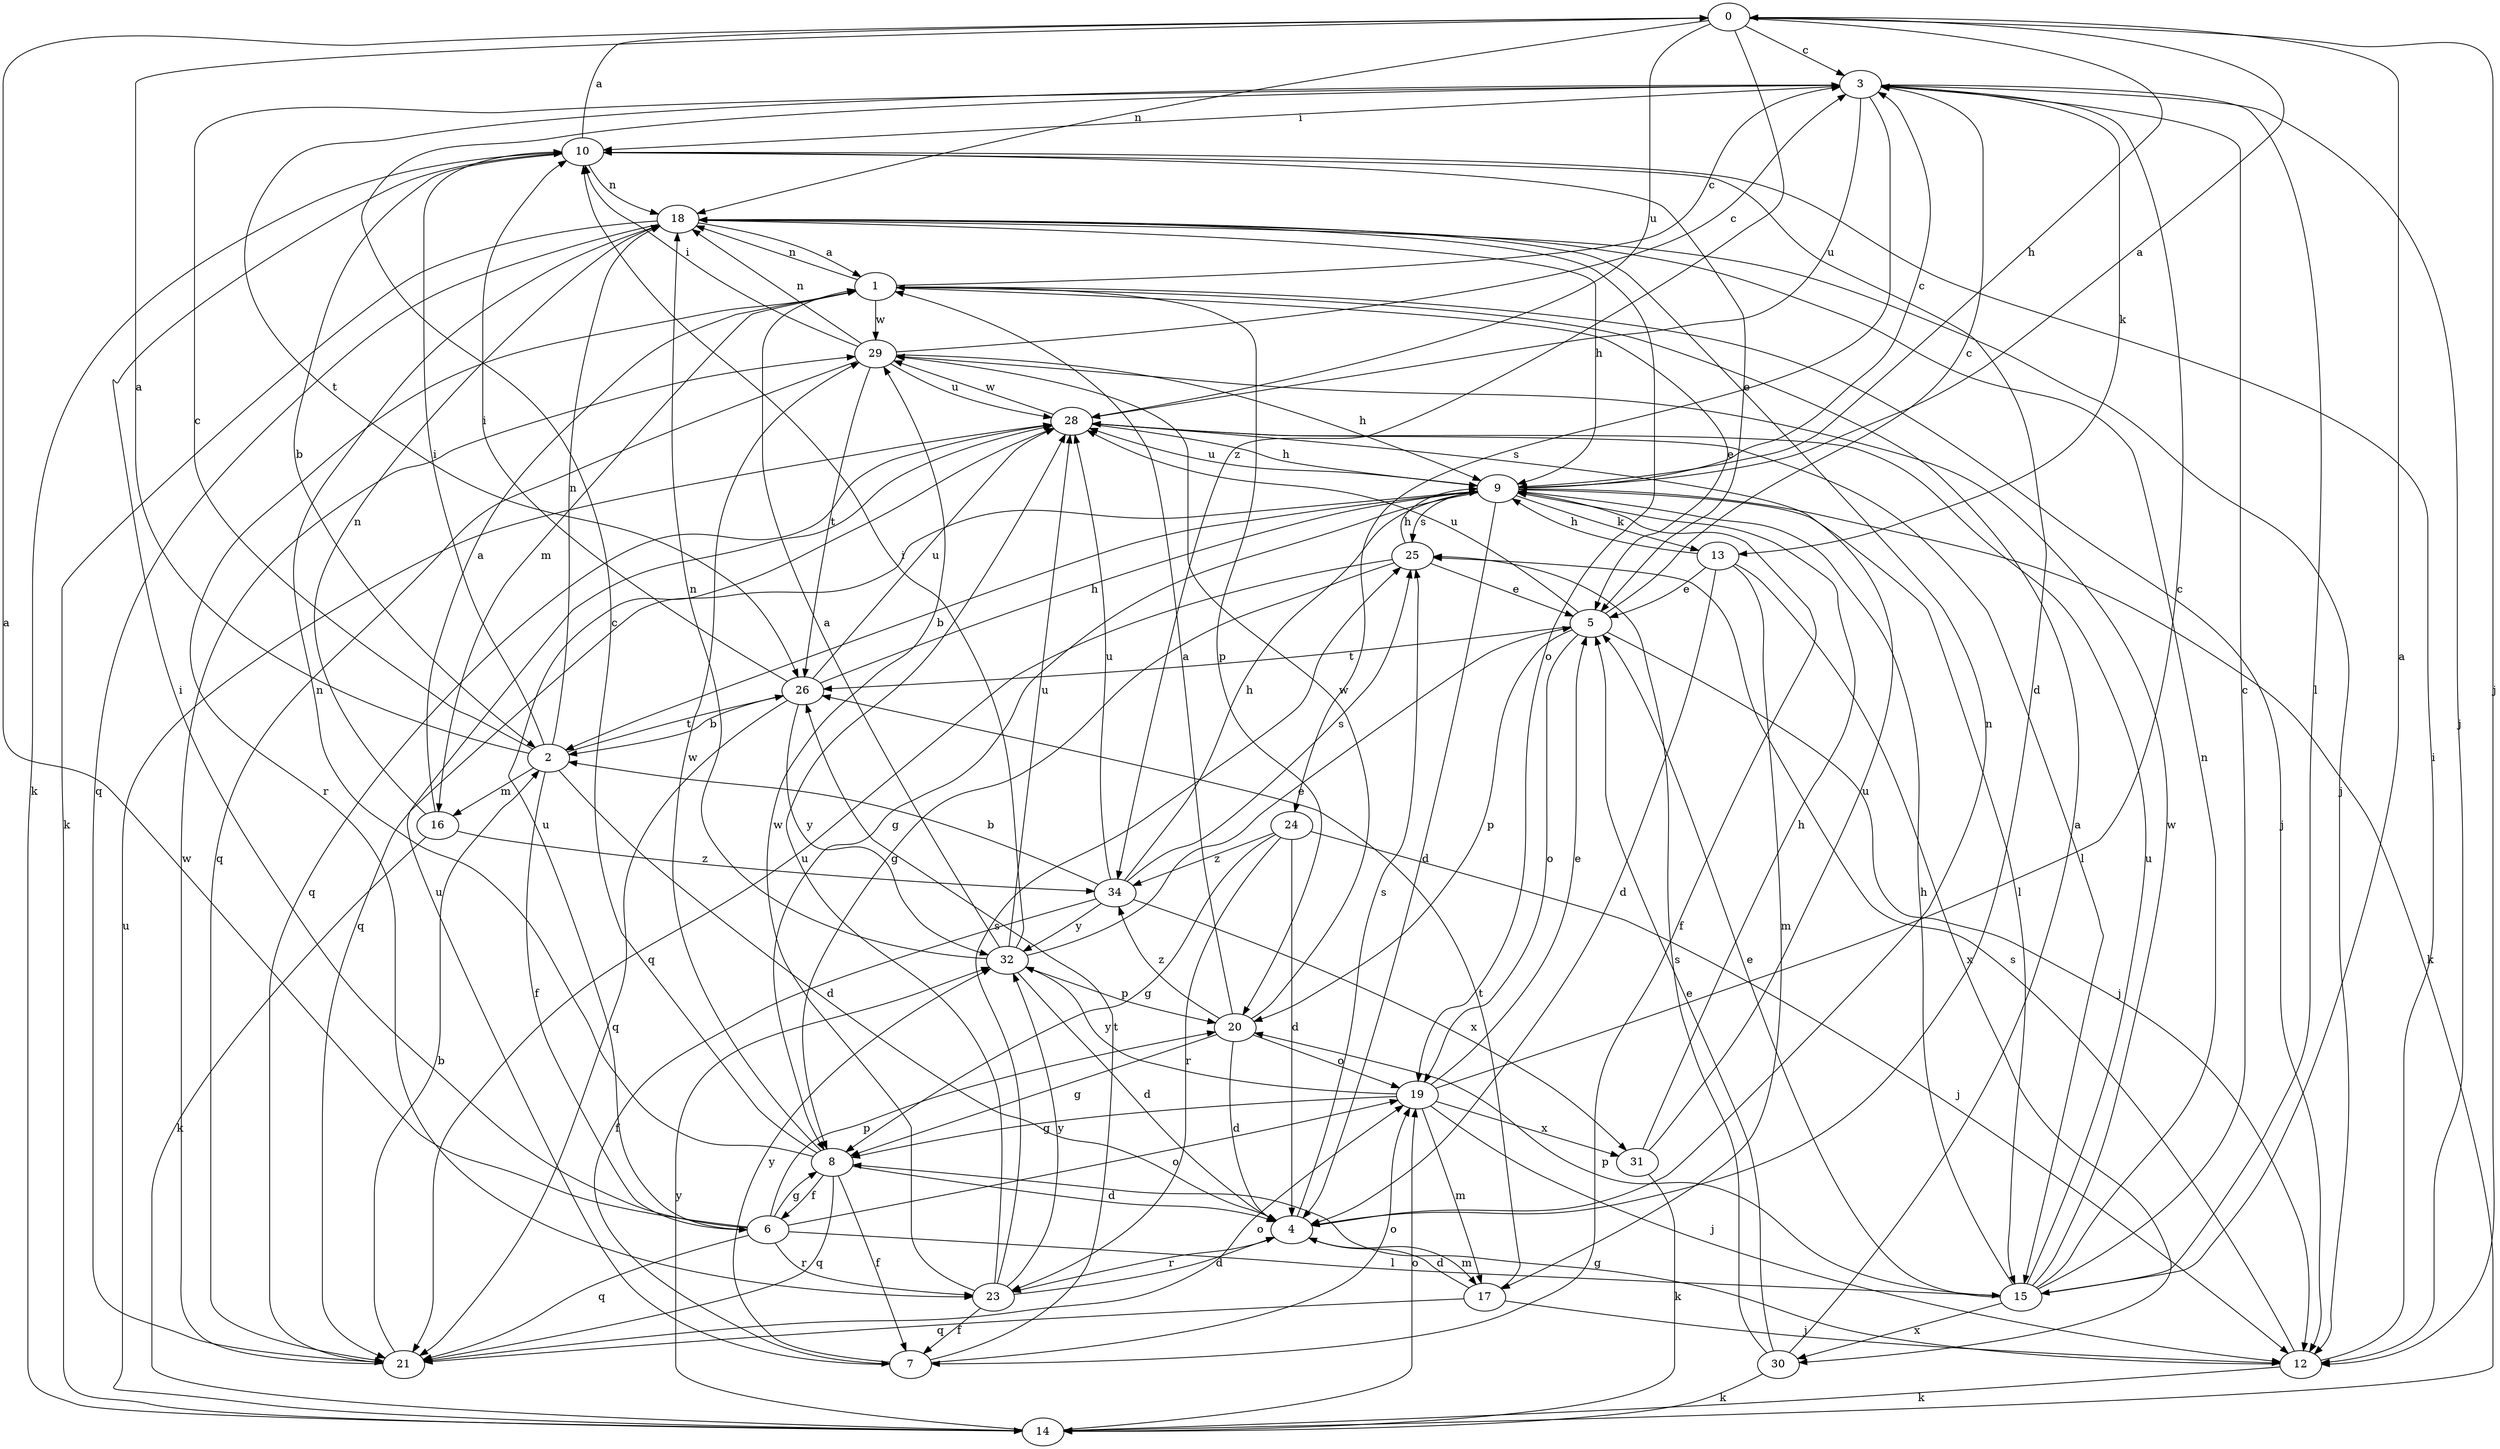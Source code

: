 strict digraph  {
0;
1;
2;
3;
4;
5;
6;
7;
8;
9;
10;
12;
13;
14;
15;
16;
17;
18;
19;
20;
21;
23;
24;
25;
26;
28;
29;
30;
31;
32;
34;
0 -> 3  [label=c];
0 -> 9  [label=h];
0 -> 12  [label=j];
0 -> 18  [label=n];
0 -> 28  [label=u];
0 -> 34  [label=z];
1 -> 3  [label=c];
1 -> 5  [label=e];
1 -> 12  [label=j];
1 -> 16  [label=m];
1 -> 18  [label=n];
1 -> 20  [label=p];
1 -> 23  [label=r];
1 -> 29  [label=w];
2 -> 0  [label=a];
2 -> 3  [label=c];
2 -> 4  [label=d];
2 -> 6  [label=f];
2 -> 10  [label=i];
2 -> 16  [label=m];
2 -> 18  [label=n];
2 -> 26  [label=t];
3 -> 10  [label=i];
3 -> 12  [label=j];
3 -> 13  [label=k];
3 -> 15  [label=l];
3 -> 24  [label=s];
3 -> 26  [label=t];
3 -> 28  [label=u];
4 -> 17  [label=m];
4 -> 18  [label=n];
4 -> 23  [label=r];
4 -> 25  [label=s];
5 -> 3  [label=c];
5 -> 12  [label=j];
5 -> 19  [label=o];
5 -> 20  [label=p];
5 -> 26  [label=t];
5 -> 28  [label=u];
6 -> 0  [label=a];
6 -> 8  [label=g];
6 -> 10  [label=i];
6 -> 15  [label=l];
6 -> 19  [label=o];
6 -> 20  [label=p];
6 -> 21  [label=q];
6 -> 23  [label=r];
6 -> 28  [label=u];
7 -> 19  [label=o];
7 -> 26  [label=t];
7 -> 28  [label=u];
7 -> 32  [label=y];
8 -> 3  [label=c];
8 -> 4  [label=d];
8 -> 6  [label=f];
8 -> 7  [label=f];
8 -> 18  [label=n];
8 -> 21  [label=q];
8 -> 29  [label=w];
9 -> 0  [label=a];
9 -> 2  [label=b];
9 -> 3  [label=c];
9 -> 4  [label=d];
9 -> 7  [label=f];
9 -> 8  [label=g];
9 -> 13  [label=k];
9 -> 14  [label=k];
9 -> 15  [label=l];
9 -> 21  [label=q];
9 -> 25  [label=s];
9 -> 28  [label=u];
10 -> 0  [label=a];
10 -> 2  [label=b];
10 -> 4  [label=d];
10 -> 5  [label=e];
10 -> 14  [label=k];
10 -> 18  [label=n];
12 -> 8  [label=g];
12 -> 10  [label=i];
12 -> 14  [label=k];
12 -> 25  [label=s];
13 -> 4  [label=d];
13 -> 5  [label=e];
13 -> 9  [label=h];
13 -> 17  [label=m];
13 -> 30  [label=x];
14 -> 19  [label=o];
14 -> 28  [label=u];
14 -> 32  [label=y];
15 -> 0  [label=a];
15 -> 3  [label=c];
15 -> 5  [label=e];
15 -> 9  [label=h];
15 -> 18  [label=n];
15 -> 20  [label=p];
15 -> 28  [label=u];
15 -> 29  [label=w];
15 -> 30  [label=x];
16 -> 1  [label=a];
16 -> 14  [label=k];
16 -> 18  [label=n];
16 -> 34  [label=z];
17 -> 4  [label=d];
17 -> 12  [label=j];
17 -> 21  [label=q];
17 -> 26  [label=t];
18 -> 1  [label=a];
18 -> 9  [label=h];
18 -> 12  [label=j];
18 -> 14  [label=k];
18 -> 19  [label=o];
18 -> 21  [label=q];
19 -> 3  [label=c];
19 -> 5  [label=e];
19 -> 8  [label=g];
19 -> 12  [label=j];
19 -> 17  [label=m];
19 -> 31  [label=x];
19 -> 32  [label=y];
20 -> 1  [label=a];
20 -> 4  [label=d];
20 -> 8  [label=g];
20 -> 19  [label=o];
20 -> 29  [label=w];
20 -> 34  [label=z];
21 -> 2  [label=b];
21 -> 19  [label=o];
21 -> 29  [label=w];
23 -> 4  [label=d];
23 -> 7  [label=f];
23 -> 25  [label=s];
23 -> 28  [label=u];
23 -> 29  [label=w];
23 -> 32  [label=y];
24 -> 4  [label=d];
24 -> 8  [label=g];
24 -> 12  [label=j];
24 -> 23  [label=r];
24 -> 34  [label=z];
25 -> 5  [label=e];
25 -> 8  [label=g];
25 -> 9  [label=h];
25 -> 21  [label=q];
26 -> 2  [label=b];
26 -> 9  [label=h];
26 -> 10  [label=i];
26 -> 21  [label=q];
26 -> 28  [label=u];
26 -> 32  [label=y];
28 -> 9  [label=h];
28 -> 15  [label=l];
28 -> 21  [label=q];
28 -> 29  [label=w];
29 -> 3  [label=c];
29 -> 9  [label=h];
29 -> 10  [label=i];
29 -> 18  [label=n];
29 -> 21  [label=q];
29 -> 26  [label=t];
29 -> 28  [label=u];
30 -> 1  [label=a];
30 -> 5  [label=e];
30 -> 14  [label=k];
30 -> 25  [label=s];
31 -> 9  [label=h];
31 -> 14  [label=k];
31 -> 28  [label=u];
32 -> 1  [label=a];
32 -> 4  [label=d];
32 -> 5  [label=e];
32 -> 10  [label=i];
32 -> 18  [label=n];
32 -> 20  [label=p];
32 -> 28  [label=u];
34 -> 2  [label=b];
34 -> 7  [label=f];
34 -> 9  [label=h];
34 -> 25  [label=s];
34 -> 28  [label=u];
34 -> 31  [label=x];
34 -> 32  [label=y];
}
